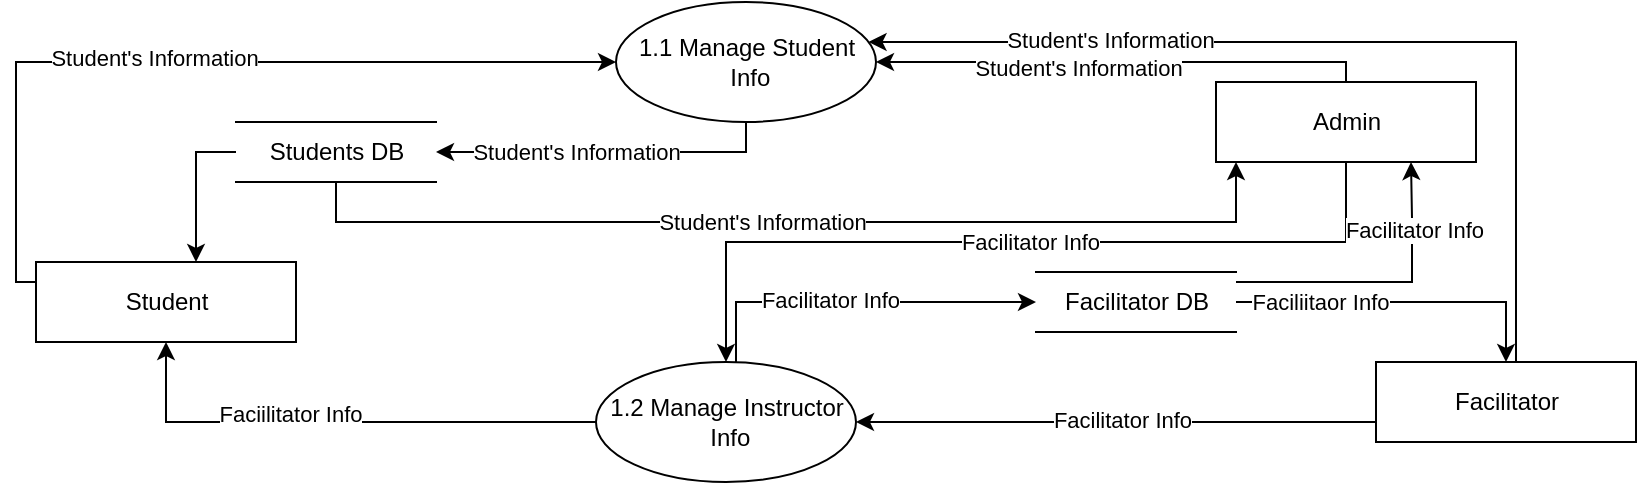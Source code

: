 <mxfile version="18.1.3" type="device"><diagram id="cEVN-mlHQHhrA_8K_E_A" name="Page-1"><mxGraphModel dx="1108" dy="593" grid="1" gridSize="10" guides="1" tooltips="1" connect="1" arrows="1" fold="1" page="1" pageScale="1" pageWidth="850" pageHeight="1100" math="0" shadow="0"><root><mxCell id="0"/><mxCell id="1" parent="0"/><mxCell id="WlPJ5GsJFkF0XKDSZoSz-12" style="edgeStyle=orthogonalEdgeStyle;rounded=0;orthogonalLoop=1;jettySize=auto;html=1;" parent="1" source="WlPJ5GsJFkF0XKDSZoSz-1" target="WlPJ5GsJFkF0XKDSZoSz-8" edge="1"><mxGeometry relative="1" as="geometry"><Array as="points"><mxPoint x="395" y="255"/></Array></mxGeometry></mxCell><mxCell id="WlPJ5GsJFkF0XKDSZoSz-29" value="Student's Information" style="edgeLabel;html=1;align=center;verticalAlign=middle;resizable=0;points=[];" parent="WlPJ5GsJFkF0XKDSZoSz-12" vertex="1" connectable="0"><mxGeometry x="0.4" y="2" relative="1" as="geometry"><mxPoint x="19" y="-2" as="offset"/></mxGeometry></mxCell><mxCell id="WlPJ5GsJFkF0XKDSZoSz-1" value="1.1 Manage Student&lt;br&gt;&amp;nbsp;Info" style="shape=ellipse;html=1;dashed=0;whitespace=wrap;perimeter=ellipsePerimeter;" parent="1" vertex="1"><mxGeometry x="330" y="180" width="130" height="60" as="geometry"/></mxCell><mxCell id="WlPJ5GsJFkF0XKDSZoSz-22" style="edgeStyle=orthogonalEdgeStyle;rounded=0;orthogonalLoop=1;jettySize=auto;html=1;" parent="1" source="WlPJ5GsJFkF0XKDSZoSz-2" target="WlPJ5GsJFkF0XKDSZoSz-5" edge="1"><mxGeometry relative="1" as="geometry"/></mxCell><mxCell id="WlPJ5GsJFkF0XKDSZoSz-32" value="Faciilitator Info" style="edgeLabel;html=1;align=center;verticalAlign=middle;resizable=0;points=[];" parent="WlPJ5GsJFkF0XKDSZoSz-22" vertex="1" connectable="0"><mxGeometry x="0.2" y="-4" relative="1" as="geometry"><mxPoint as="offset"/></mxGeometry></mxCell><mxCell id="WlPJ5GsJFkF0XKDSZoSz-41" style="edgeStyle=orthogonalEdgeStyle;rounded=0;orthogonalLoop=1;jettySize=auto;html=1;" parent="1" source="WlPJ5GsJFkF0XKDSZoSz-2" target="WlPJ5GsJFkF0XKDSZoSz-9" edge="1"><mxGeometry relative="1" as="geometry"><Array as="points"><mxPoint x="390" y="330"/></Array></mxGeometry></mxCell><mxCell id="WlPJ5GsJFkF0XKDSZoSz-42" value="Facilitator Info" style="edgeLabel;html=1;align=center;verticalAlign=middle;resizable=0;points=[];" parent="WlPJ5GsJFkF0XKDSZoSz-41" vertex="1" connectable="0"><mxGeometry x="-0.144" y="1" relative="1" as="geometry"><mxPoint as="offset"/></mxGeometry></mxCell><mxCell id="WlPJ5GsJFkF0XKDSZoSz-2" value="1.2 Manage Instructor&lt;br&gt;&amp;nbsp;Info" style="shape=ellipse;html=1;dashed=0;whitespace=wrap;perimeter=ellipsePerimeter;" parent="1" vertex="1"><mxGeometry x="320" y="360" width="130" height="60" as="geometry"/></mxCell><mxCell id="WlPJ5GsJFkF0XKDSZoSz-10" style="edgeStyle=orthogonalEdgeStyle;rounded=0;orthogonalLoop=1;jettySize=auto;html=1;" parent="1" source="WlPJ5GsJFkF0XKDSZoSz-5" target="WlPJ5GsJFkF0XKDSZoSz-1" edge="1"><mxGeometry relative="1" as="geometry"><Array as="points"><mxPoint x="30" y="320"/><mxPoint x="30" y="210"/></Array></mxGeometry></mxCell><mxCell id="WlPJ5GsJFkF0XKDSZoSz-27" value="Student's Information" style="edgeLabel;html=1;align=center;verticalAlign=middle;resizable=0;points=[];" parent="WlPJ5GsJFkF0XKDSZoSz-10" vertex="1" connectable="0"><mxGeometry x="-0.1" y="2" relative="1" as="geometry"><mxPoint as="offset"/></mxGeometry></mxCell><mxCell id="WlPJ5GsJFkF0XKDSZoSz-5" value="Student" style="html=1;dashed=0;whitespace=wrap;" parent="1" vertex="1"><mxGeometry x="40" y="310" width="130" height="40" as="geometry"/></mxCell><mxCell id="WlPJ5GsJFkF0XKDSZoSz-25" style="edgeStyle=orthogonalEdgeStyle;rounded=0;orthogonalLoop=1;jettySize=auto;html=1;" parent="1" source="WlPJ5GsJFkF0XKDSZoSz-6" target="WlPJ5GsJFkF0XKDSZoSz-1" edge="1"><mxGeometry relative="1" as="geometry"><Array as="points"><mxPoint x="780" y="200"/></Array></mxGeometry></mxCell><mxCell id="WlPJ5GsJFkF0XKDSZoSz-30" value="Student's Information" style="edgeLabel;html=1;align=center;verticalAlign=middle;resizable=0;points=[];" parent="WlPJ5GsJFkF0XKDSZoSz-25" vertex="1" connectable="0"><mxGeometry x="0.501" y="-1" relative="1" as="geometry"><mxPoint as="offset"/></mxGeometry></mxCell><mxCell id="WlPJ5GsJFkF0XKDSZoSz-26" style="edgeStyle=orthogonalEdgeStyle;rounded=0;orthogonalLoop=1;jettySize=auto;html=1;" parent="1" source="WlPJ5GsJFkF0XKDSZoSz-6" target="WlPJ5GsJFkF0XKDSZoSz-2" edge="1"><mxGeometry relative="1" as="geometry"><Array as="points"><mxPoint x="640" y="390"/><mxPoint x="640" y="390"/></Array></mxGeometry></mxCell><mxCell id="WlPJ5GsJFkF0XKDSZoSz-36" value="Facilitator Info" style="edgeLabel;html=1;align=center;verticalAlign=middle;resizable=0;points=[];" parent="WlPJ5GsJFkF0XKDSZoSz-26" vertex="1" connectable="0"><mxGeometry x="-0.019" y="-4" relative="1" as="geometry"><mxPoint y="3" as="offset"/></mxGeometry></mxCell><mxCell id="WlPJ5GsJFkF0XKDSZoSz-6" value="Facilitator" style="html=1;dashed=0;whitespace=wrap;" parent="1" vertex="1"><mxGeometry x="710" y="360" width="130" height="40" as="geometry"/></mxCell><mxCell id="WlPJ5GsJFkF0XKDSZoSz-24" style="edgeStyle=orthogonalEdgeStyle;rounded=0;orthogonalLoop=1;jettySize=auto;html=1;" parent="1" source="WlPJ5GsJFkF0XKDSZoSz-7" target="WlPJ5GsJFkF0XKDSZoSz-1" edge="1"><mxGeometry relative="1" as="geometry"><Array as="points"><mxPoint x="695" y="210"/></Array></mxGeometry></mxCell><mxCell id="WlPJ5GsJFkF0XKDSZoSz-31" value="Student's Information" style="edgeLabel;html=1;align=center;verticalAlign=middle;resizable=0;points=[];" parent="WlPJ5GsJFkF0XKDSZoSz-24" vertex="1" connectable="0"><mxGeometry x="0.175" y="3" relative="1" as="geometry"><mxPoint as="offset"/></mxGeometry></mxCell><mxCell id="WlPJ5GsJFkF0XKDSZoSz-43" style="edgeStyle=orthogonalEdgeStyle;rounded=0;orthogonalLoop=1;jettySize=auto;html=1;" parent="1" source="WlPJ5GsJFkF0XKDSZoSz-7" target="WlPJ5GsJFkF0XKDSZoSz-2" edge="1"><mxGeometry relative="1" as="geometry"><Array as="points"><mxPoint x="695" y="300"/><mxPoint x="385" y="300"/></Array></mxGeometry></mxCell><mxCell id="WlPJ5GsJFkF0XKDSZoSz-44" value="Facilitator Info" style="edgeLabel;html=1;align=center;verticalAlign=middle;resizable=0;points=[];" parent="WlPJ5GsJFkF0XKDSZoSz-43" vertex="1" connectable="0"><mxGeometry x="-0.839" y="2" relative="1" as="geometry"><mxPoint x="-160" y="7" as="offset"/></mxGeometry></mxCell><mxCell id="WlPJ5GsJFkF0XKDSZoSz-7" value="Admin" style="html=1;dashed=0;whitespace=wrap;" parent="1" vertex="1"><mxGeometry x="630" y="220" width="130" height="40" as="geometry"/></mxCell><mxCell id="WlPJ5GsJFkF0XKDSZoSz-13" value="" style="edgeStyle=orthogonalEdgeStyle;rounded=0;orthogonalLoop=1;jettySize=auto;html=1;" parent="1" source="WlPJ5GsJFkF0XKDSZoSz-8" target="WlPJ5GsJFkF0XKDSZoSz-5" edge="1"><mxGeometry relative="1" as="geometry"><Array as="points"><mxPoint x="120" y="255"/></Array></mxGeometry></mxCell><mxCell id="WlPJ5GsJFkF0XKDSZoSz-23" style="edgeStyle=orthogonalEdgeStyle;rounded=0;orthogonalLoop=1;jettySize=auto;html=1;" parent="1" source="WlPJ5GsJFkF0XKDSZoSz-8" target="WlPJ5GsJFkF0XKDSZoSz-7" edge="1"><mxGeometry relative="1" as="geometry"><Array as="points"><mxPoint x="190" y="290"/><mxPoint x="640" y="290"/></Array></mxGeometry></mxCell><mxCell id="WlPJ5GsJFkF0XKDSZoSz-35" value="Student's Information" style="edgeLabel;html=1;align=center;verticalAlign=middle;resizable=0;points=[];" parent="WlPJ5GsJFkF0XKDSZoSz-23" vertex="1" connectable="0"><mxGeometry x="-0.068" relative="1" as="geometry"><mxPoint as="offset"/></mxGeometry></mxCell><mxCell id="WlPJ5GsJFkF0XKDSZoSz-8" value="Students DB" style="html=1;dashed=0;whitespace=wrap;shape=partialRectangle;right=0;left=0;" parent="1" vertex="1"><mxGeometry x="140" y="240" width="100" height="30" as="geometry"/></mxCell><mxCell id="WlPJ5GsJFkF0XKDSZoSz-37" style="edgeStyle=orthogonalEdgeStyle;rounded=0;orthogonalLoop=1;jettySize=auto;html=1;" parent="1" source="WlPJ5GsJFkF0XKDSZoSz-9" target="WlPJ5GsJFkF0XKDSZoSz-6" edge="1"><mxGeometry relative="1" as="geometry"/></mxCell><mxCell id="WlPJ5GsJFkF0XKDSZoSz-38" value="Faciliitaor Info" style="edgeLabel;html=1;align=center;verticalAlign=middle;resizable=0;points=[];" parent="WlPJ5GsJFkF0XKDSZoSz-37" vertex="1" connectable="0"><mxGeometry x="-0.491" relative="1" as="geometry"><mxPoint as="offset"/></mxGeometry></mxCell><mxCell id="WlPJ5GsJFkF0XKDSZoSz-45" style="edgeStyle=orthogonalEdgeStyle;rounded=0;orthogonalLoop=1;jettySize=auto;html=1;entryX=0.75;entryY=1;entryDx=0;entryDy=0;" parent="1" source="WlPJ5GsJFkF0XKDSZoSz-9" target="WlPJ5GsJFkF0XKDSZoSz-7" edge="1"><mxGeometry relative="1" as="geometry"><Array as="points"><mxPoint x="728" y="320"/><mxPoint x="728" y="288"/></Array></mxGeometry></mxCell><mxCell id="WlPJ5GsJFkF0XKDSZoSz-46" value="Facilitator Info" style="edgeLabel;html=1;align=center;verticalAlign=middle;resizable=0;points=[];" parent="WlPJ5GsJFkF0XKDSZoSz-45" vertex="1" connectable="0"><mxGeometry x="0.54" y="-1" relative="1" as="geometry"><mxPoint as="offset"/></mxGeometry></mxCell><mxCell id="WlPJ5GsJFkF0XKDSZoSz-9" value="Facilitator DB" style="html=1;dashed=0;whitespace=wrap;shape=partialRectangle;right=0;left=0;" parent="1" vertex="1"><mxGeometry x="540" y="315" width="100" height="30" as="geometry"/></mxCell></root></mxGraphModel></diagram></mxfile>